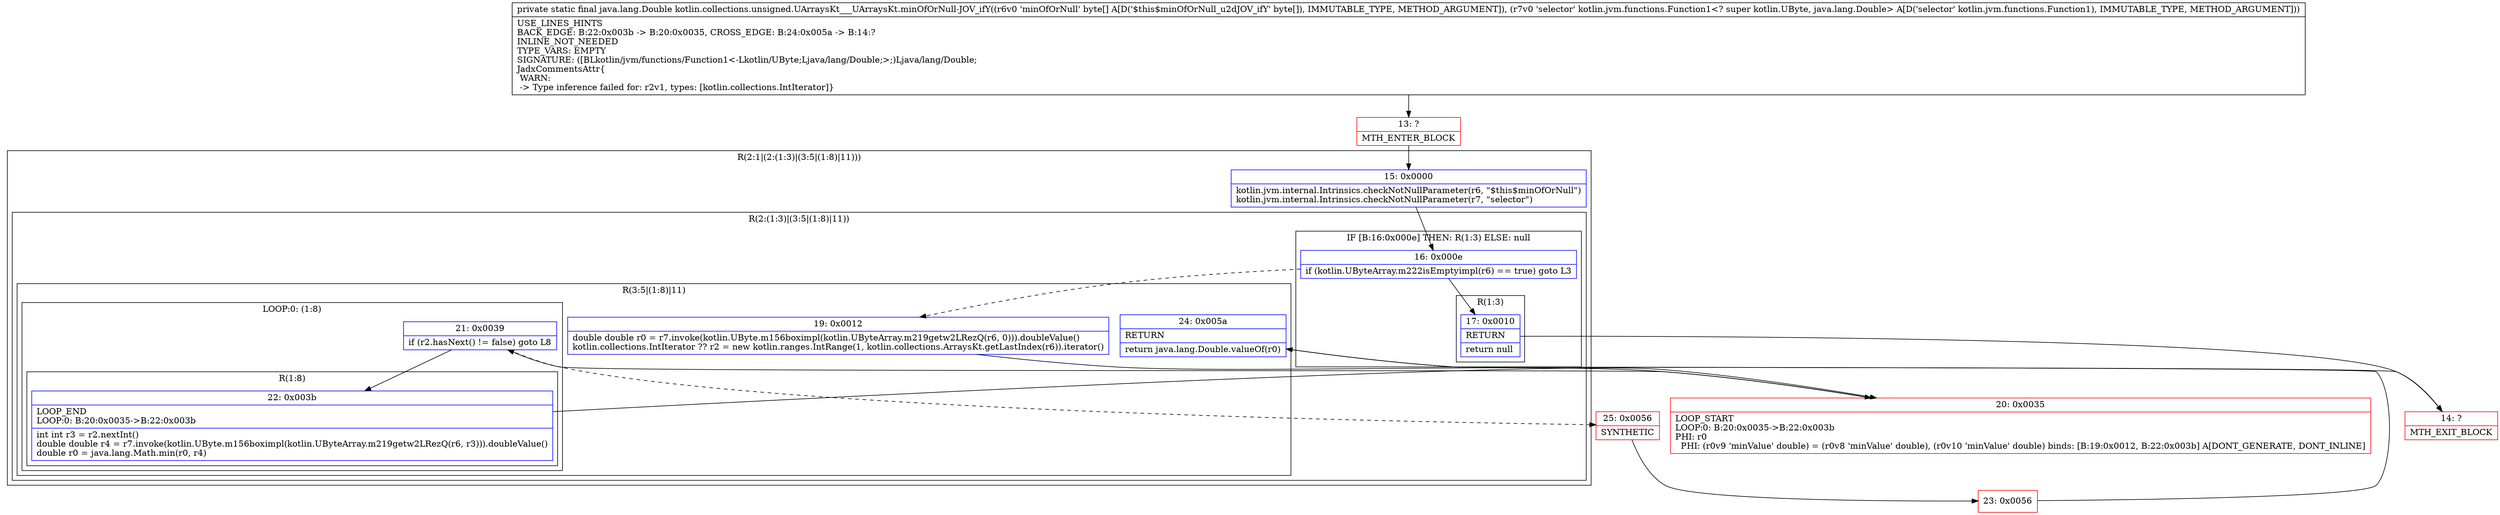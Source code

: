 digraph "CFG forkotlin.collections.unsigned.UArraysKt___UArraysKt.minOfOrNull\-JOV_ifY([BLkotlin\/jvm\/functions\/Function1;)Ljava\/lang\/Double;" {
subgraph cluster_Region_1578441392 {
label = "R(2:1|(2:(1:3)|(3:5|(1:8)|11)))";
node [shape=record,color=blue];
Node_15 [shape=record,label="{15\:\ 0x0000|kotlin.jvm.internal.Intrinsics.checkNotNullParameter(r6, \"$this$minOfOrNull\")\lkotlin.jvm.internal.Intrinsics.checkNotNullParameter(r7, \"selector\")\l}"];
subgraph cluster_Region_1475972322 {
label = "R(2:(1:3)|(3:5|(1:8)|11))";
node [shape=record,color=blue];
subgraph cluster_IfRegion_940898603 {
label = "IF [B:16:0x000e] THEN: R(1:3) ELSE: null";
node [shape=record,color=blue];
Node_16 [shape=record,label="{16\:\ 0x000e|if (kotlin.UByteArray.m222isEmptyimpl(r6) == true) goto L3\l}"];
subgraph cluster_Region_413186228 {
label = "R(1:3)";
node [shape=record,color=blue];
Node_17 [shape=record,label="{17\:\ 0x0010|RETURN\l|return null\l}"];
}
}
subgraph cluster_Region_1313465654 {
label = "R(3:5|(1:8)|11)";
node [shape=record,color=blue];
Node_19 [shape=record,label="{19\:\ 0x0012|double double r0 = r7.invoke(kotlin.UByte.m156boximpl(kotlin.UByteArray.m219getw2LRezQ(r6, 0))).doubleValue()\lkotlin.collections.IntIterator ?? r2 = new kotlin.ranges.IntRange(1, kotlin.collections.ArraysKt.getLastIndex(r6)).iterator()\l}"];
subgraph cluster_LoopRegion_1286235093 {
label = "LOOP:0: (1:8)";
node [shape=record,color=blue];
Node_21 [shape=record,label="{21\:\ 0x0039|if (r2.hasNext() != false) goto L8\l}"];
subgraph cluster_Region_35237270 {
label = "R(1:8)";
node [shape=record,color=blue];
Node_22 [shape=record,label="{22\:\ 0x003b|LOOP_END\lLOOP:0: B:20:0x0035\-\>B:22:0x003b\l|int int r3 = r2.nextInt()\ldouble double r4 = r7.invoke(kotlin.UByte.m156boximpl(kotlin.UByteArray.m219getw2LRezQ(r6, r3))).doubleValue()\ldouble r0 = java.lang.Math.min(r0, r4)\l}"];
}
}
Node_24 [shape=record,label="{24\:\ 0x005a|RETURN\l|return java.lang.Double.valueOf(r0)\l}"];
}
}
}
Node_13 [shape=record,color=red,label="{13\:\ ?|MTH_ENTER_BLOCK\l}"];
Node_14 [shape=record,color=red,label="{14\:\ ?|MTH_EXIT_BLOCK\l}"];
Node_20 [shape=record,color=red,label="{20\:\ 0x0035|LOOP_START\lLOOP:0: B:20:0x0035\-\>B:22:0x003b\lPHI: r0 \l  PHI: (r0v9 'minValue' double) = (r0v8 'minValue' double), (r0v10 'minValue' double) binds: [B:19:0x0012, B:22:0x003b] A[DONT_GENERATE, DONT_INLINE]\l}"];
Node_25 [shape=record,color=red,label="{25\:\ 0x0056|SYNTHETIC\l}"];
Node_23 [shape=record,color=red,label="{23\:\ 0x0056}"];
MethodNode[shape=record,label="{private static final java.lang.Double kotlin.collections.unsigned.UArraysKt___UArraysKt.minOfOrNull\-JOV_ifY((r6v0 'minOfOrNull' byte[] A[D('$this$minOfOrNull_u2dJOV_ifY' byte[]), IMMUTABLE_TYPE, METHOD_ARGUMENT]), (r7v0 'selector' kotlin.jvm.functions.Function1\<? super kotlin.UByte, java.lang.Double\> A[D('selector' kotlin.jvm.functions.Function1), IMMUTABLE_TYPE, METHOD_ARGUMENT]))  | USE_LINES_HINTS\lBACK_EDGE: B:22:0x003b \-\> B:20:0x0035, CROSS_EDGE: B:24:0x005a \-\> B:14:?\lINLINE_NOT_NEEDED\lTYPE_VARS: EMPTY\lSIGNATURE: ([BLkotlin\/jvm\/functions\/Function1\<\-Lkotlin\/UByte;Ljava\/lang\/Double;\>;)Ljava\/lang\/Double;\lJadxCommentsAttr\{\l WARN: \l \-\> Type inference failed for: r2v1, types: [kotlin.collections.IntIterator]\}\l}"];
MethodNode -> Node_13;Node_15 -> Node_16;
Node_16 -> Node_17;
Node_16 -> Node_19[style=dashed];
Node_17 -> Node_14;
Node_19 -> Node_20;
Node_21 -> Node_22;
Node_21 -> Node_25[style=dashed];
Node_22 -> Node_20;
Node_24 -> Node_14;
Node_13 -> Node_15;
Node_20 -> Node_21;
Node_25 -> Node_23;
Node_23 -> Node_24;
}

